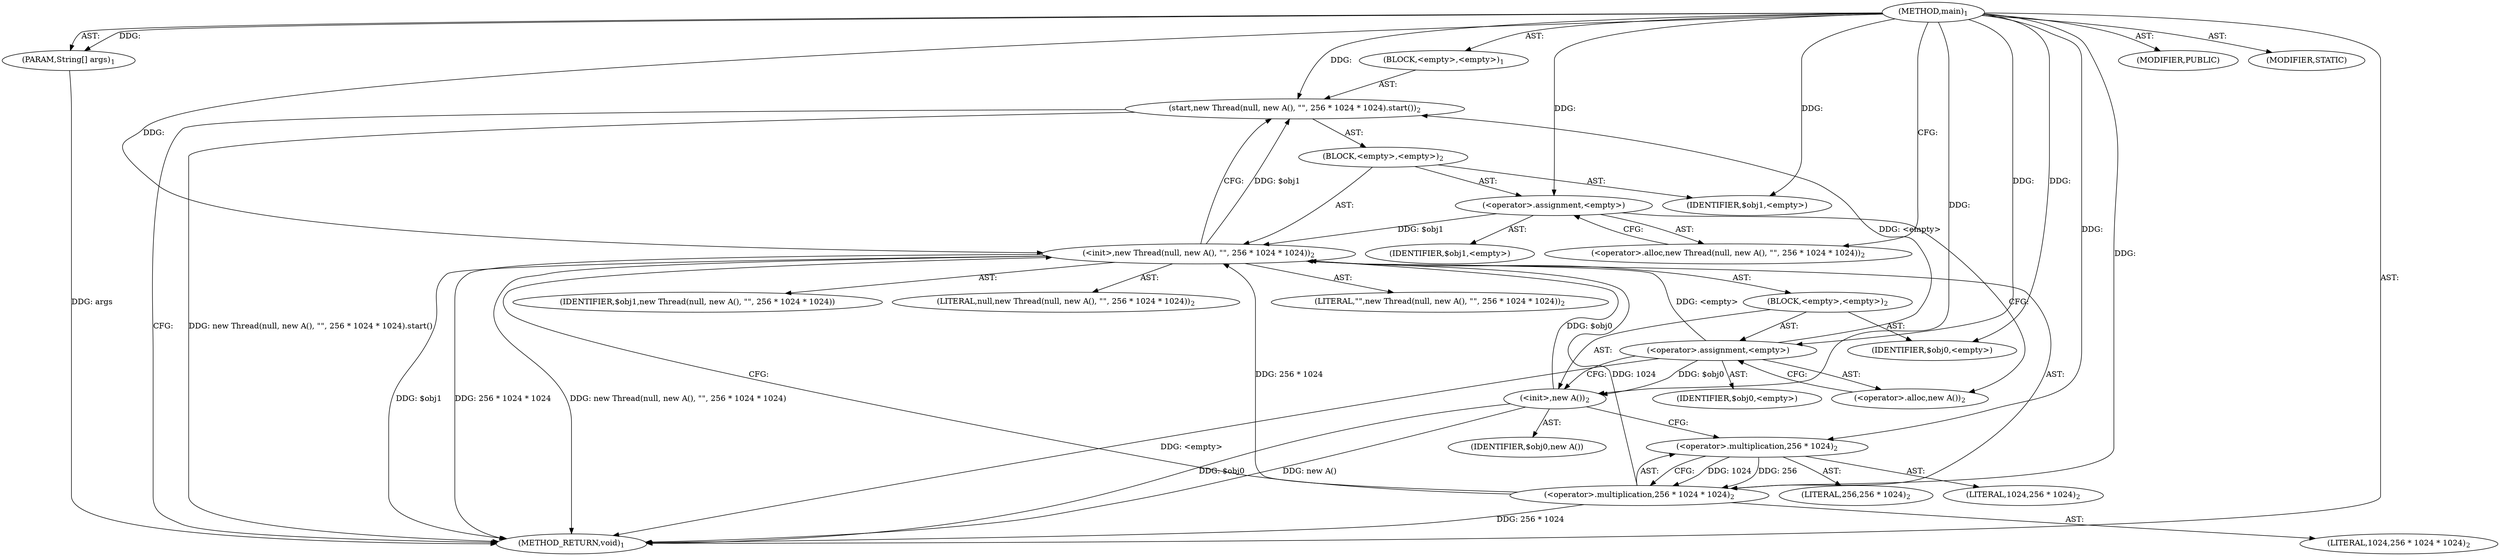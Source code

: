digraph "main" {  
"17" [label = <(METHOD,main)<SUB>1</SUB>> ]
"18" [label = <(PARAM,String[] args)<SUB>1</SUB>> ]
"19" [label = <(BLOCK,&lt;empty&gt;,&lt;empty&gt;)<SUB>1</SUB>> ]
"20" [label = <(start,new Thread(null, new A(), &quot;&quot;, 256 * 1024 * 1024).start())<SUB>2</SUB>> ]
"21" [label = <(BLOCK,&lt;empty&gt;,&lt;empty&gt;)<SUB>2</SUB>> ]
"22" [label = <(&lt;operator&gt;.assignment,&lt;empty&gt;)> ]
"23" [label = <(IDENTIFIER,$obj1,&lt;empty&gt;)> ]
"24" [label = <(&lt;operator&gt;.alloc,new Thread(null, new A(), &quot;&quot;, 256 * 1024 * 1024))<SUB>2</SUB>> ]
"25" [label = <(&lt;init&gt;,new Thread(null, new A(), &quot;&quot;, 256 * 1024 * 1024))<SUB>2</SUB>> ]
"26" [label = <(IDENTIFIER,$obj1,new Thread(null, new A(), &quot;&quot;, 256 * 1024 * 1024))> ]
"27" [label = <(LITERAL,null,new Thread(null, new A(), &quot;&quot;, 256 * 1024 * 1024))<SUB>2</SUB>> ]
"28" [label = <(BLOCK,&lt;empty&gt;,&lt;empty&gt;)<SUB>2</SUB>> ]
"29" [label = <(&lt;operator&gt;.assignment,&lt;empty&gt;)> ]
"30" [label = <(IDENTIFIER,$obj0,&lt;empty&gt;)> ]
"31" [label = <(&lt;operator&gt;.alloc,new A())<SUB>2</SUB>> ]
"32" [label = <(&lt;init&gt;,new A())<SUB>2</SUB>> ]
"33" [label = <(IDENTIFIER,$obj0,new A())> ]
"34" [label = <(IDENTIFIER,$obj0,&lt;empty&gt;)> ]
"35" [label = <(LITERAL,&quot;&quot;,new Thread(null, new A(), &quot;&quot;, 256 * 1024 * 1024))<SUB>2</SUB>> ]
"36" [label = <(&lt;operator&gt;.multiplication,256 * 1024 * 1024)<SUB>2</SUB>> ]
"37" [label = <(&lt;operator&gt;.multiplication,256 * 1024)<SUB>2</SUB>> ]
"38" [label = <(LITERAL,256,256 * 1024)<SUB>2</SUB>> ]
"39" [label = <(LITERAL,1024,256 * 1024)<SUB>2</SUB>> ]
"40" [label = <(LITERAL,1024,256 * 1024 * 1024)<SUB>2</SUB>> ]
"41" [label = <(IDENTIFIER,$obj1,&lt;empty&gt;)> ]
"42" [label = <(MODIFIER,PUBLIC)> ]
"43" [label = <(MODIFIER,STATIC)> ]
"44" [label = <(METHOD_RETURN,void)<SUB>1</SUB>> ]
  "17" -> "18"  [ label = "AST: "] 
  "17" -> "19"  [ label = "AST: "] 
  "17" -> "42"  [ label = "AST: "] 
  "17" -> "43"  [ label = "AST: "] 
  "17" -> "44"  [ label = "AST: "] 
  "19" -> "20"  [ label = "AST: "] 
  "20" -> "21"  [ label = "AST: "] 
  "21" -> "22"  [ label = "AST: "] 
  "21" -> "25"  [ label = "AST: "] 
  "21" -> "41"  [ label = "AST: "] 
  "22" -> "23"  [ label = "AST: "] 
  "22" -> "24"  [ label = "AST: "] 
  "25" -> "26"  [ label = "AST: "] 
  "25" -> "27"  [ label = "AST: "] 
  "25" -> "28"  [ label = "AST: "] 
  "25" -> "35"  [ label = "AST: "] 
  "25" -> "36"  [ label = "AST: "] 
  "28" -> "29"  [ label = "AST: "] 
  "28" -> "32"  [ label = "AST: "] 
  "28" -> "34"  [ label = "AST: "] 
  "29" -> "30"  [ label = "AST: "] 
  "29" -> "31"  [ label = "AST: "] 
  "32" -> "33"  [ label = "AST: "] 
  "36" -> "37"  [ label = "AST: "] 
  "36" -> "40"  [ label = "AST: "] 
  "37" -> "38"  [ label = "AST: "] 
  "37" -> "39"  [ label = "AST: "] 
  "20" -> "44"  [ label = "CFG: "] 
  "22" -> "31"  [ label = "CFG: "] 
  "25" -> "20"  [ label = "CFG: "] 
  "24" -> "22"  [ label = "CFG: "] 
  "36" -> "25"  [ label = "CFG: "] 
  "29" -> "32"  [ label = "CFG: "] 
  "32" -> "37"  [ label = "CFG: "] 
  "37" -> "36"  [ label = "CFG: "] 
  "31" -> "29"  [ label = "CFG: "] 
  "17" -> "24"  [ label = "CFG: "] 
  "18" -> "44"  [ label = "DDG: args"] 
  "25" -> "44"  [ label = "DDG: $obj1"] 
  "29" -> "44"  [ label = "DDG: &lt;empty&gt;"] 
  "32" -> "44"  [ label = "DDG: $obj0"] 
  "32" -> "44"  [ label = "DDG: new A()"] 
  "36" -> "44"  [ label = "DDG: 256 * 1024"] 
  "25" -> "44"  [ label = "DDG: 256 * 1024 * 1024"] 
  "25" -> "44"  [ label = "DDG: new Thread(null, new A(), &quot;&quot;, 256 * 1024 * 1024)"] 
  "20" -> "44"  [ label = "DDG: new Thread(null, new A(), &quot;&quot;, 256 * 1024 * 1024).start()"] 
  "17" -> "18"  [ label = "DDG: "] 
  "29" -> "20"  [ label = "DDG: &lt;empty&gt;"] 
  "25" -> "20"  [ label = "DDG: $obj1"] 
  "17" -> "20"  [ label = "DDG: "] 
  "17" -> "22"  [ label = "DDG: "] 
  "17" -> "41"  [ label = "DDG: "] 
  "22" -> "25"  [ label = "DDG: $obj1"] 
  "17" -> "25"  [ label = "DDG: "] 
  "29" -> "25"  [ label = "DDG: &lt;empty&gt;"] 
  "32" -> "25"  [ label = "DDG: $obj0"] 
  "36" -> "25"  [ label = "DDG: 256 * 1024"] 
  "36" -> "25"  [ label = "DDG: 1024"] 
  "17" -> "29"  [ label = "DDG: "] 
  "17" -> "34"  [ label = "DDG: "] 
  "37" -> "36"  [ label = "DDG: 256"] 
  "37" -> "36"  [ label = "DDG: 1024"] 
  "17" -> "36"  [ label = "DDG: "] 
  "29" -> "32"  [ label = "DDG: $obj0"] 
  "17" -> "32"  [ label = "DDG: "] 
  "17" -> "37"  [ label = "DDG: "] 
}
